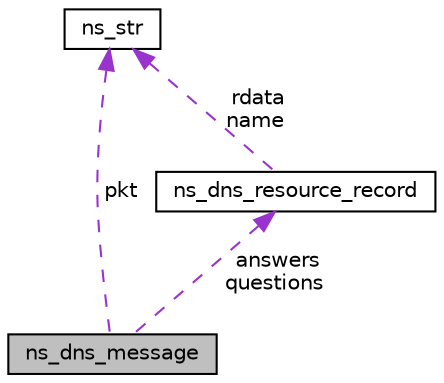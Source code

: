 digraph "ns_dns_message"
{
  edge [fontname="Helvetica",fontsize="10",labelfontname="Helvetica",labelfontsize="10"];
  node [fontname="Helvetica",fontsize="10",shape=record];
  Node1 [label="ns_dns_message",height=0.2,width=0.4,color="black", fillcolor="grey75", style="filled", fontcolor="black"];
  Node2 -> Node1 [dir="back",color="darkorchid3",fontsize="10",style="dashed",label=" pkt" ,fontname="Helvetica"];
  Node2 [label="ns_str",height=0.2,width=0.4,color="black", fillcolor="white", style="filled",URL="$structns__str.html"];
  Node3 -> Node1 [dir="back",color="darkorchid3",fontsize="10",style="dashed",label=" answers\nquestions" ,fontname="Helvetica"];
  Node3 [label="ns_dns_resource_record",height=0.2,width=0.4,color="black", fillcolor="white", style="filled",URL="$structns__dns__resource__record.html"];
  Node2 -> Node3 [dir="back",color="darkorchid3",fontsize="10",style="dashed",label=" rdata\nname" ,fontname="Helvetica"];
}
